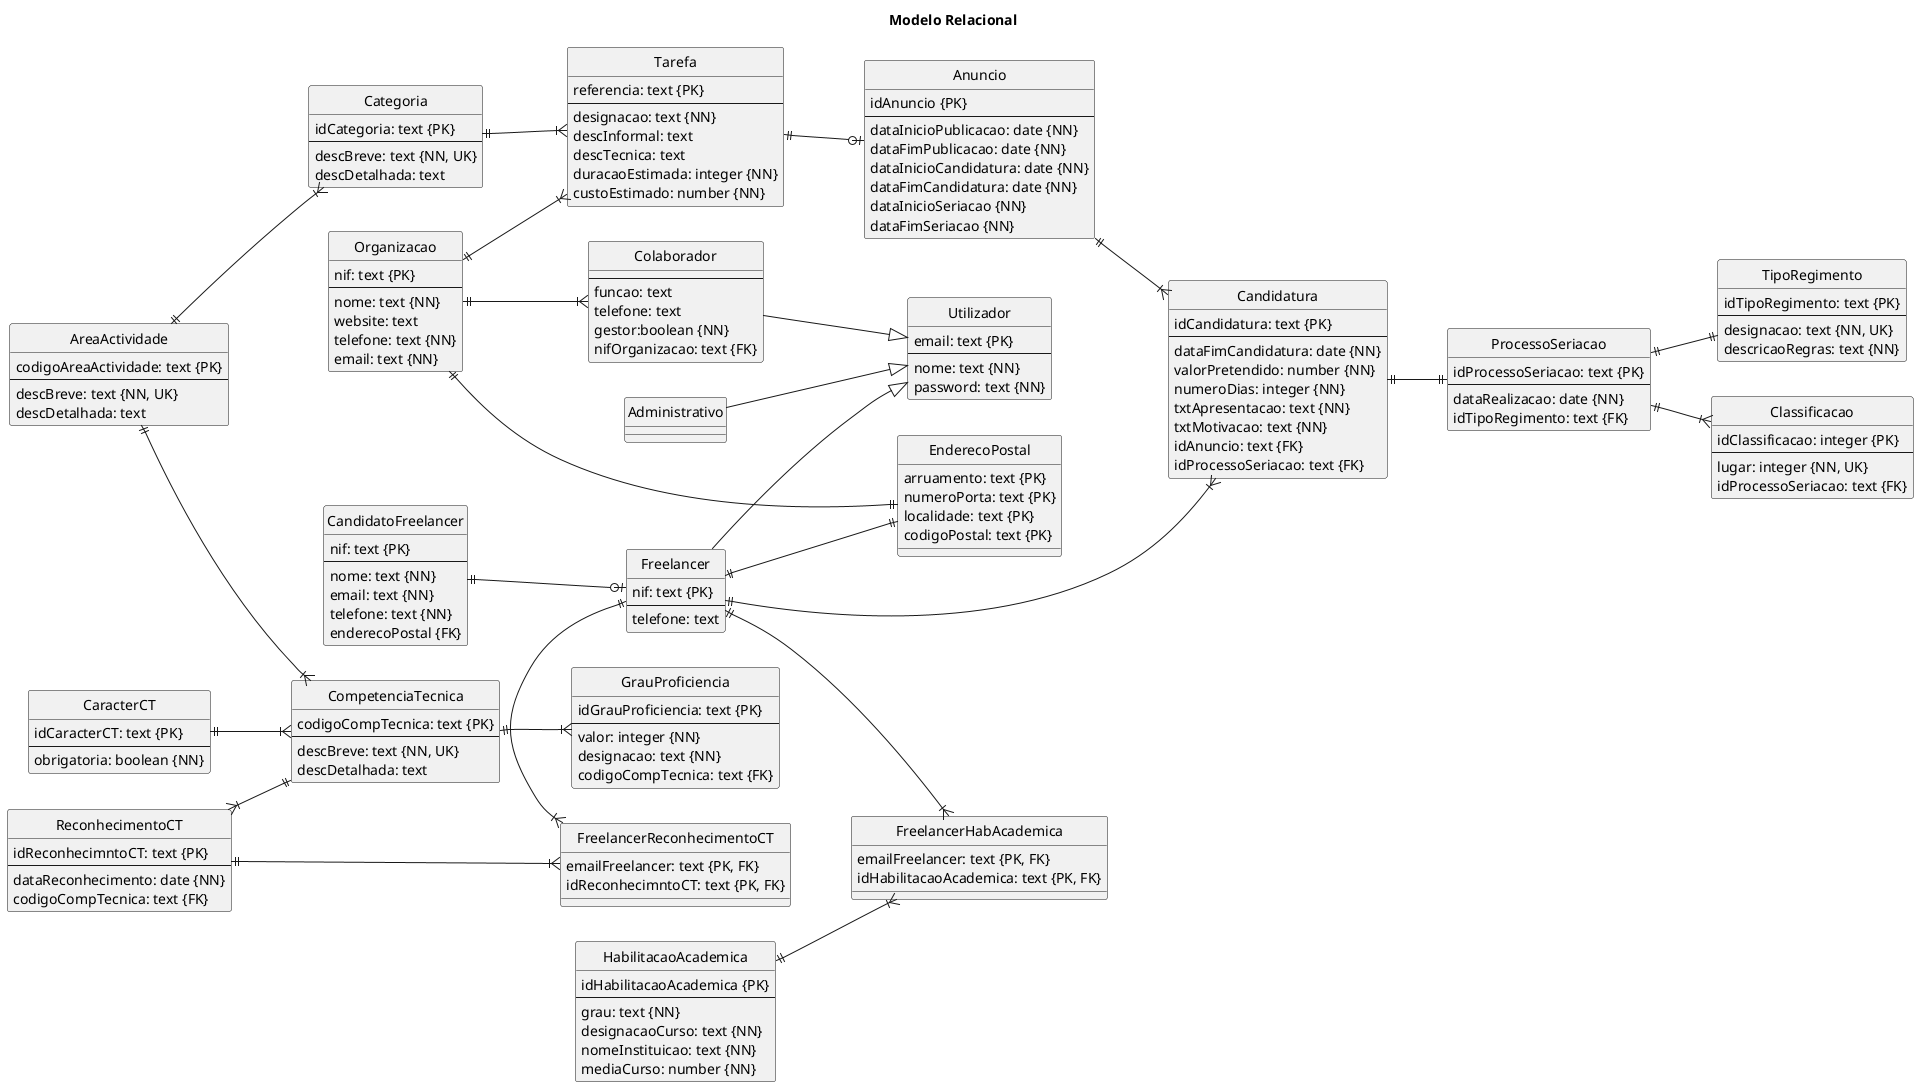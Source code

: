 @startuml

left to right direction
title Modelo Relacional

hide circle
'skinparam linetype ortho

entity "Organizacao" {
    nif: text {PK}     
    --
    nome: text {NN}
    website: text
    telefone: text {NN}
    email: text {NN}
}

entity "Colaborador" {
    --
    funcao: text
    telefone: text
    gestor:boolean {NN}
    nifOrganizacao: text {FK}
}

entity "Utilizador" {
    email: text {PK}
    --
    nome: text {NN}
    password: text {NN}
}

entity "Administrativo" {
}

entity "Categoria" {
    idCategoria: text {PK}
    --
    descBreve: text {NN, UK}
    descDetalhada: text
}

entity "CompetenciaTecnica" {
    codigoCompTecnica: text {PK}
    --
    descBreve: text {NN, UK}
    descDetalhada: text
}

entity "AreaActividade" {
    codigoAreaActividade: text {PK}
    --
    descBreve: text {NN, UK}
    descDetalhada: text
}

entity "GrauProficiencia" {
    idGrauProficiencia: text {PK}
    --
    valor: integer {NN}
    designacao: text {NN}
    codigoCompTecnica: text {FK}
}

entity "Freelancer" {
    nif: text {PK}
    --
    telefone: text
}

entity "CandidatoFreelancer" {
    nif: text {PK}
    --
    nome: text {NN}
    email: text {NN}
    telefone: text {NN}
    enderecoPostal {FK}
}

entity "EnderecoPostal" {
    arruamento: text {PK}
    numeroPorta: text {PK}
    localidade: text {PK}
    codigoPostal: text {PK}
}

entity "Tarefa" {
    referencia: text {PK}
    --
    designacao: text {NN}
    descInformal: text
    descTecnica: text
    duracaoEstimada: integer {NN}
    custoEstimado: number {NN}
}

entity "Anuncio" {
    idAnuncio {PK}
    --
    dataInicioPublicacao: date {NN}
    dataFimPublicacao: date {NN}
    dataInicioCandidatura: date {NN}
    dataFimCandidatura: date {NN}
    dataInicioSeriacao {NN} 
    dataFimSeriacao {NN}
}

entity "ProcessoSeriacao" {
    idProcessoSeriacao: text {PK}
    --
    dataRealizacao: date {NN}
    idTipoRegimento: text {FK}
}

entity "TipoRegimento" {
    idTipoRegimento: text {PK}
    --
    designacao: text {NN, UK}
    descricaoRegras: text {NN}
}

entity "Classificacao" {
    idClassificacao: integer {PK}
    --
    lugar: integer {NN, UK}
    idProcessoSeriacao: text {FK}
}

entity "Candidatura" {
    idCandidatura: text {PK}
    --
    dataFimCandidatura: date {NN}
    valorPretendido: number {NN}
    numeroDias: integer {NN}
    txtApresentacao: text {NN}
    txtMotivacao: text {NN}
    idAnuncio: text {FK}
    idProcessoSeriacao: text {FK}
}

entity "HabilitacaoAcademica" {
    idHabilitacaoAcademica {PK}
    --
    grau: text {NN}
    designacaoCurso: text {NN}
    nomeInstituicao: text {NN}
    mediaCurso: number {NN}
}

entity "ReconhecimentoCT" {
    idReconhecimntoCT: text {PK}
    --
    dataReconhecimento: date {NN}
    codigoCompTecnica: text {FK}
}

entity "FreelancerHabAcademica" {
    emailFreelancer: text {PK, FK}
    idHabilitacaoAcademica: text {PK, FK}
}

entity "FreelancerReconhecimentoCT" {
    emailFreelancer: text {PK, FK}
    idReconhecimntoCT: text {PK, FK}

}
entity "CaracterCT" {
    idCaracterCT: text {PK}
    --
    obrigatoria: boolean {NN}
}

AreaActividade ||--|{ Categoria
Freelancer --|> Utilizador
Administrativo --|> Utilizador
AreaActividade ||--|{ CompetenciaTecnica
CompetenciaTecnica ||--|{ GrauProficiencia
Organizacao ||--|{ Tarefa
Categoria ||--|{ Tarefa
Tarefa ||--o| Anuncio
Organizacao ||--|{ Colaborador
Colaborador --|> Utilizador
CandidatoFreelancer ||--o| Freelancer
Anuncio ||--|{ Candidatura
Freelancer||--|{ Candidatura
Organizacao ||--|| EnderecoPostal
Freelancer ||--|| EnderecoPostal
Candidatura ||--|| ProcessoSeriacao
ProcessoSeriacao ||--|| TipoRegimento
ProcessoSeriacao ||--|{ Classificacao
Freelancer ||--|{ FreelancerHabAcademica
HabilitacaoAcademica ||--|{ FreelancerHabAcademica
Freelancer ||-|{ FreelancerReconhecimentoCT
ReconhecimentoCT ||--|{ FreelancerReconhecimentoCT
ReconhecimentoCT }|--|| CompetenciaTecnica
CaracterCT ||--|{ CompetenciaTecnica


@enduml
